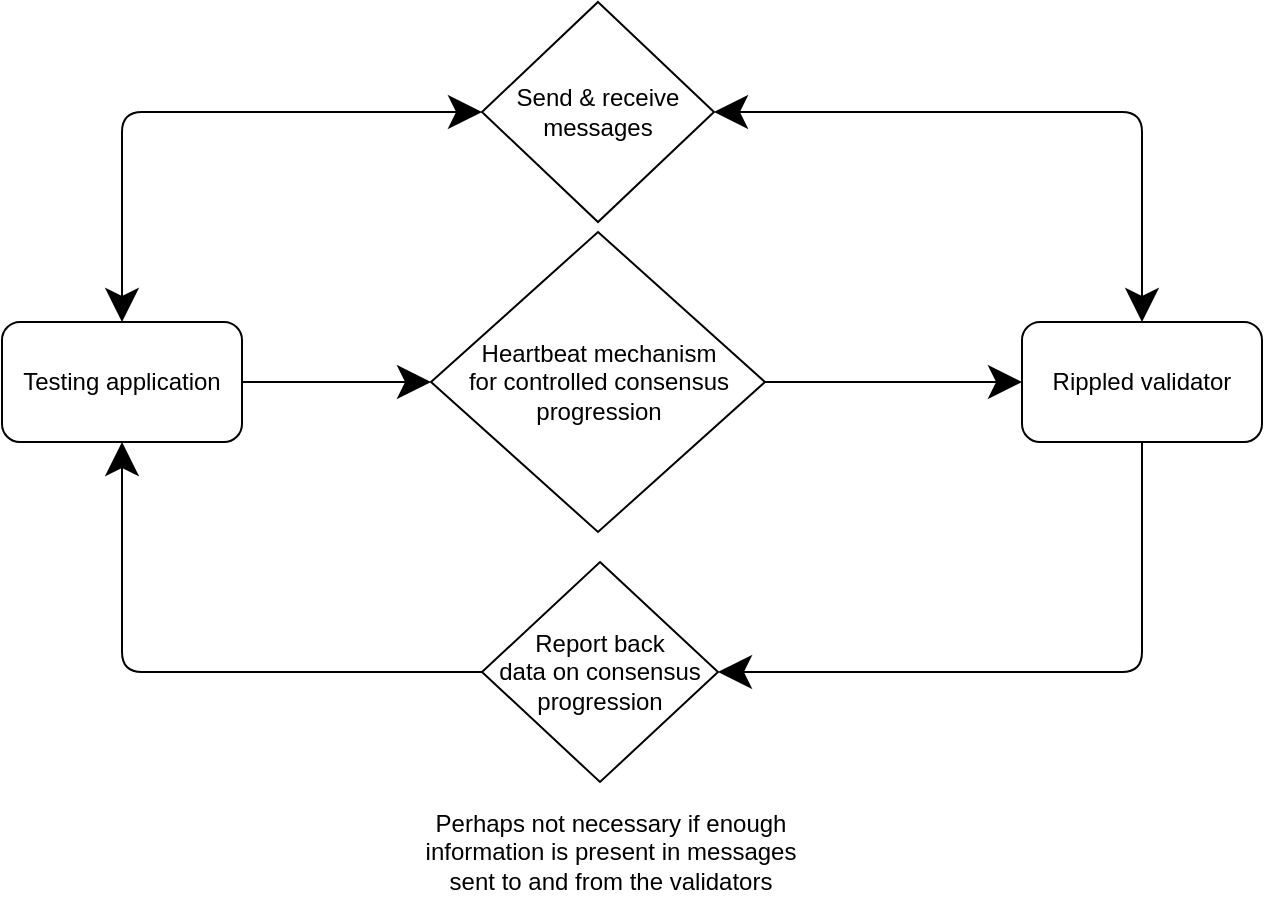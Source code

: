 <mxfile version="15.3.5" type="device"><diagram id="grObTXvNnZwufSndv0pV" name="Page-1"><mxGraphModel dx="865" dy="483" grid="1" gridSize="10" guides="1" tooltips="1" connect="1" arrows="1" fold="1" page="1" pageScale="1" pageWidth="827" pageHeight="1169" math="0" shadow="0"><root><mxCell id="0"/><mxCell id="1" parent="0"/><mxCell id="9lODUH7-a9xgj-sybJOT-1" value="Testing application" style="rounded=1;whiteSpace=wrap;html=1;hachureGap=4;pointerEvents=0;" vertex="1" parent="1"><mxGeometry x="110" y="270" width="120" height="60" as="geometry"/></mxCell><mxCell id="9lODUH7-a9xgj-sybJOT-2" value="Rippled validator" style="rounded=1;whiteSpace=wrap;html=1;hachureGap=4;pointerEvents=0;" vertex="1" parent="1"><mxGeometry x="620" y="270" width="120" height="60" as="geometry"/></mxCell><mxCell id="9lODUH7-a9xgj-sybJOT-3" value="Send &amp;amp; receive messages" style="rhombus;whiteSpace=wrap;html=1;hachureGap=4;pointerEvents=0;" vertex="1" parent="1"><mxGeometry x="350" y="110" width="116" height="110" as="geometry"/></mxCell><mxCell id="9lODUH7-a9xgj-sybJOT-5" value="" style="endArrow=classic;startArrow=classic;html=1;startSize=14;endSize=14;sourcePerimeterSpacing=8;targetPerimeterSpacing=8;exitX=0.5;exitY=0;exitDx=0;exitDy=0;entryX=0;entryY=0.5;entryDx=0;entryDy=0;" edge="1" parent="1" source="9lODUH7-a9xgj-sybJOT-1" target="9lODUH7-a9xgj-sybJOT-3"><mxGeometry width="50" height="50" relative="1" as="geometry"><mxPoint x="220" y="210" as="sourcePoint"/><mxPoint x="270" y="160" as="targetPoint"/><Array as="points"><mxPoint x="170" y="165"/></Array></mxGeometry></mxCell><mxCell id="9lODUH7-a9xgj-sybJOT-6" value="" style="endArrow=classic;startArrow=classic;html=1;startSize=14;endSize=14;sourcePerimeterSpacing=8;targetPerimeterSpacing=8;exitX=1;exitY=0.5;exitDx=0;exitDy=0;entryX=0.5;entryY=0;entryDx=0;entryDy=0;" edge="1" parent="1" source="9lODUH7-a9xgj-sybJOT-3" target="9lODUH7-a9xgj-sybJOT-2"><mxGeometry width="50" height="50" relative="1" as="geometry"><mxPoint x="540" y="245" as="sourcePoint"/><mxPoint x="720" y="140" as="targetPoint"/><Array as="points"><mxPoint x="680" y="165"/></Array></mxGeometry></mxCell><mxCell id="9lODUH7-a9xgj-sybJOT-7" value="Heartbeat mechanism &lt;br&gt;for controlled consensus progression" style="rhombus;whiteSpace=wrap;html=1;hachureGap=4;pointerEvents=0;" vertex="1" parent="1"><mxGeometry x="324.5" y="225" width="167" height="150" as="geometry"/></mxCell><mxCell id="9lODUH7-a9xgj-sybJOT-8" value="" style="endArrow=classic;html=1;startSize=14;endSize=14;sourcePerimeterSpacing=8;targetPerimeterSpacing=8;exitX=1;exitY=0.5;exitDx=0;exitDy=0;entryX=0;entryY=0.5;entryDx=0;entryDy=0;" edge="1" parent="1" source="9lODUH7-a9xgj-sybJOT-1" target="9lODUH7-a9xgj-sybJOT-7"><mxGeometry width="50" height="50" relative="1" as="geometry"><mxPoint x="400" y="380" as="sourcePoint"/><mxPoint x="450" y="330" as="targetPoint"/></mxGeometry></mxCell><mxCell id="9lODUH7-a9xgj-sybJOT-9" value="" style="endArrow=classic;html=1;startSize=14;endSize=14;sourcePerimeterSpacing=8;targetPerimeterSpacing=8;entryX=0;entryY=0.5;entryDx=0;entryDy=0;exitX=1;exitY=0.5;exitDx=0;exitDy=0;" edge="1" parent="1" source="9lODUH7-a9xgj-sybJOT-7" target="9lODUH7-a9xgj-sybJOT-2"><mxGeometry width="50" height="50" relative="1" as="geometry"><mxPoint x="400" y="380" as="sourcePoint"/><mxPoint x="450" y="330" as="targetPoint"/></mxGeometry></mxCell><mxCell id="9lODUH7-a9xgj-sybJOT-10" value="" style="endArrow=classic;html=1;startSize=14;endSize=14;sourcePerimeterSpacing=8;targetPerimeterSpacing=8;exitX=0;exitY=0.5;exitDx=0;exitDy=0;entryX=0.5;entryY=1;entryDx=0;entryDy=0;" edge="1" parent="1" source="9lODUH7-a9xgj-sybJOT-11" target="9lODUH7-a9xgj-sybJOT-1"><mxGeometry width="50" height="50" relative="1" as="geometry"><mxPoint x="450" y="300" as="sourcePoint"/><mxPoint x="190" y="380" as="targetPoint"/><Array as="points"><mxPoint x="170" y="445"/></Array></mxGeometry></mxCell><mxCell id="9lODUH7-a9xgj-sybJOT-11" value="Report back &lt;br&gt;data on consensus progression" style="rhombus;whiteSpace=wrap;html=1;hachureGap=4;pointerEvents=0;" vertex="1" parent="1"><mxGeometry x="350" y="390" width="118" height="110" as="geometry"/></mxCell><mxCell id="9lODUH7-a9xgj-sybJOT-12" value="" style="endArrow=classic;html=1;startSize=14;endSize=14;sourcePerimeterSpacing=8;targetPerimeterSpacing=8;entryX=1;entryY=0.5;entryDx=0;entryDy=0;exitX=0.5;exitY=1;exitDx=0;exitDy=0;" edge="1" parent="1" source="9lODUH7-a9xgj-sybJOT-2" target="9lODUH7-a9xgj-sybJOT-11"><mxGeometry width="50" height="50" relative="1" as="geometry"><mxPoint x="400" y="440" as="sourcePoint"/><mxPoint x="450" y="390" as="targetPoint"/><Array as="points"><mxPoint x="680" y="445"/></Array></mxGeometry></mxCell><mxCell id="9lODUH7-a9xgj-sybJOT-13" value="Perhaps not necessary&amp;nbsp;if enough &lt;br&gt;information is present in messages &lt;br&gt;sent to and from the validators" style="text;html=1;align=center;verticalAlign=middle;resizable=0;points=[];autosize=1;strokeColor=none;fillColor=none;" vertex="1" parent="1"><mxGeometry x="314" y="510" width="200" height="50" as="geometry"/></mxCell></root></mxGraphModel></diagram></mxfile>